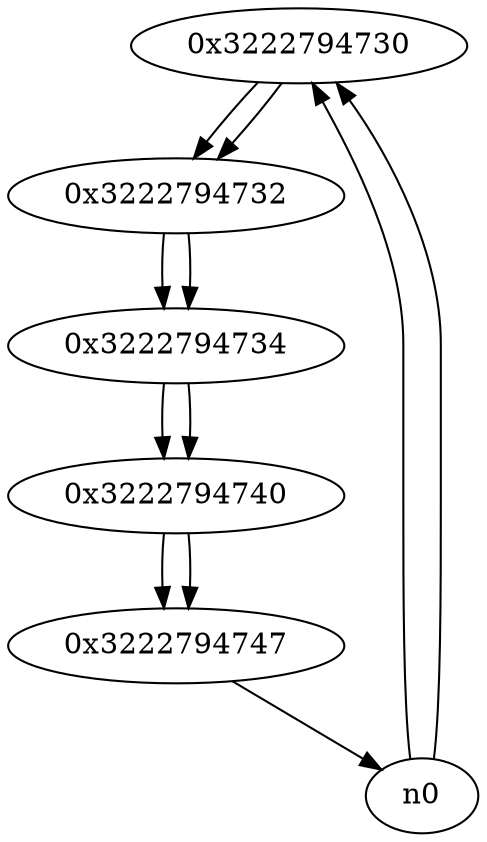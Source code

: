 digraph G{
/* nodes */
  n1 [label="0x3222794730"]
  n2 [label="0x3222794732"]
  n3 [label="0x3222794734"]
  n4 [label="0x3222794740"]
  n5 [label="0x3222794747"]
/* edges */
n1 -> n2;
n0 -> n1;
n0 -> n1;
n2 -> n3;
n1 -> n2;
n3 -> n4;
n2 -> n3;
n4 -> n5;
n3 -> n4;
n5 -> n0;
n4 -> n5;
}
